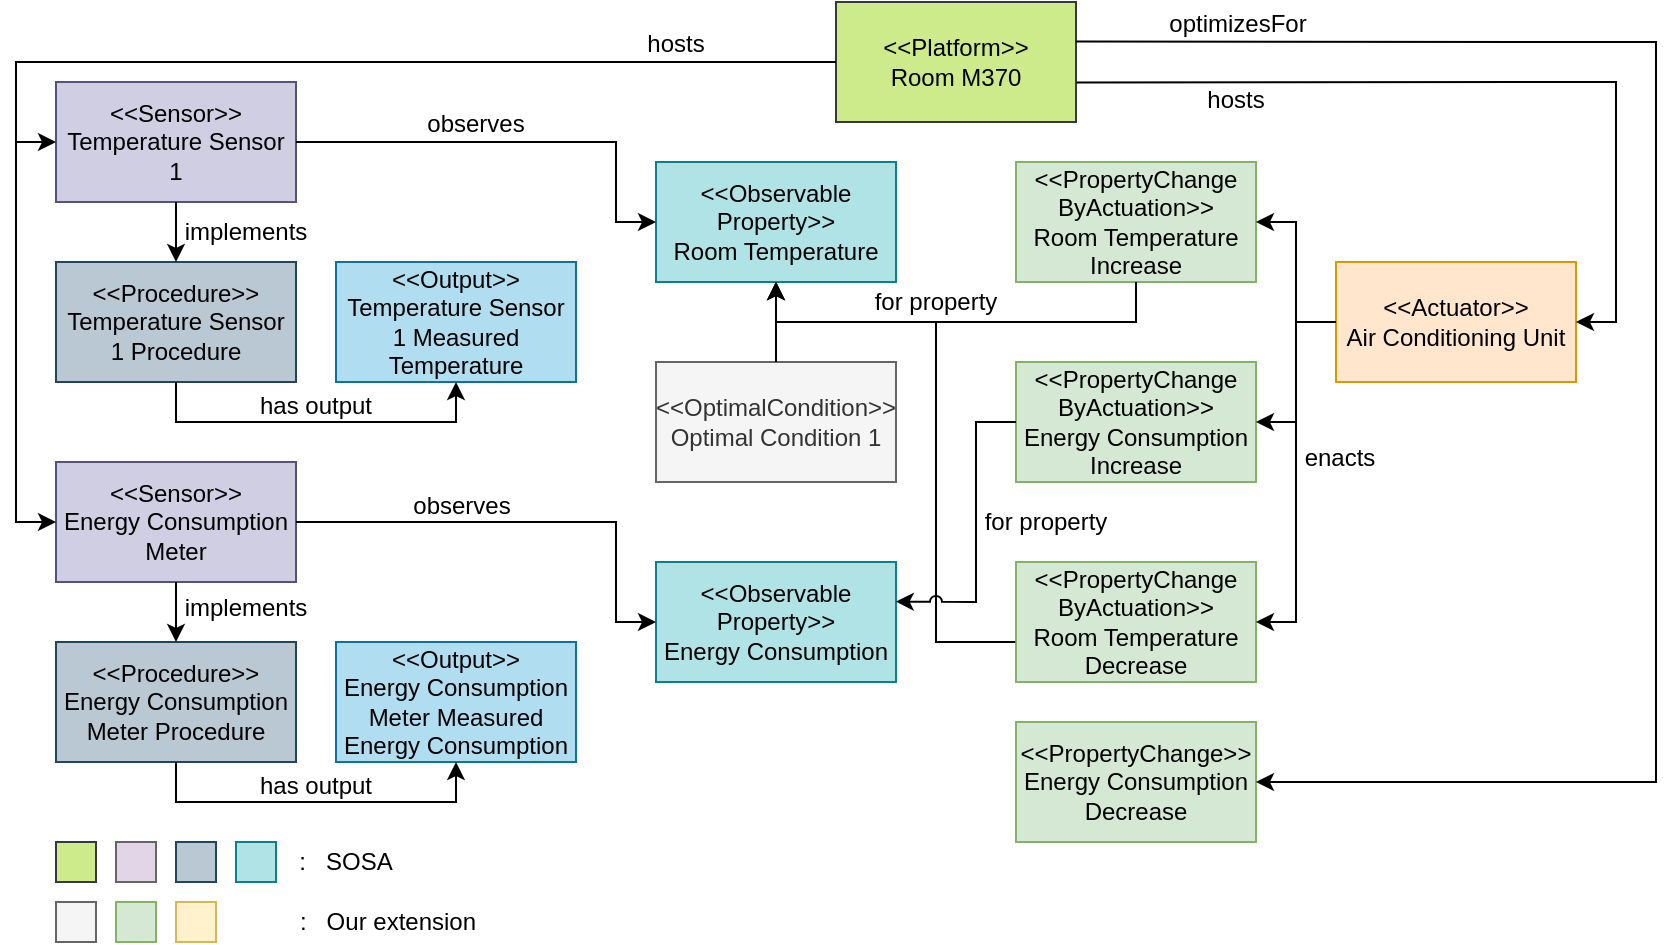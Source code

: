 <mxfile version="28.1.0">
  <diagram name="Page-1" id="PX7YQMbzcEBbd6iVwpfB">
    <mxGraphModel dx="2042" dy="669" grid="1" gridSize="10" guides="1" tooltips="1" connect="1" arrows="1" fold="1" page="1" pageScale="1" pageWidth="827" pageHeight="1169" math="0" shadow="0">
      <root>
        <mxCell id="0" />
        <mxCell id="1" parent="0" />
        <mxCell id="ssPy3o1DGzwiC5NNmDEJ-4" value="&lt;div&gt;&lt;font&gt;&amp;lt;&amp;lt;Observable&lt;/font&gt;&lt;/div&gt;&lt;div&gt;&lt;font&gt;Property&amp;gt;&amp;gt;&lt;/font&gt;&lt;/div&gt;&lt;font&gt;Energy Consumption&lt;/font&gt;" style="rounded=0;whiteSpace=wrap;html=1;fillColor=#b0e3e6;strokeColor=#0e8088;" parent="1" vertex="1">
          <mxGeometry x="270" y="320" width="120" height="60" as="geometry" />
        </mxCell>
        <mxCell id="ssPy3o1DGzwiC5NNmDEJ-5" value="&lt;div&gt;&lt;font&gt;&amp;lt;&amp;lt;PropertyChange&lt;/font&gt;&lt;/div&gt;&lt;div&gt;&lt;font&gt;ByActuation&amp;gt;&amp;gt;&lt;/font&gt;&lt;/div&gt;&lt;font&gt;Energy Consumption Increase&lt;/font&gt;" style="rounded=0;whiteSpace=wrap;html=1;fillColor=#d5e8d4;strokeColor=#82b366;" parent="1" vertex="1">
          <mxGeometry x="450" y="220" width="120" height="60" as="geometry" />
        </mxCell>
        <mxCell id="ssPy3o1DGzwiC5NNmDEJ-6" value="&lt;div&gt;&lt;font&gt;&amp;lt;&amp;lt;PropertyChange&amp;gt;&amp;gt;&lt;/font&gt;&lt;/div&gt;&lt;font&gt;Energy Consumption Decrease&lt;/font&gt;" style="rounded=0;whiteSpace=wrap;html=1;fillColor=#d5e8d4;strokeColor=#82b366;" parent="1" vertex="1">
          <mxGeometry x="450" y="400" width="120" height="60" as="geometry" />
        </mxCell>
        <mxCell id="ssPy3o1DGzwiC5NNmDEJ-7" value="&lt;div&gt;&lt;font&gt;&amp;lt;&amp;lt;Sensor&amp;gt;&amp;gt;&lt;/font&gt;&lt;/div&gt;&lt;font&gt;Energy Consumption Meter&lt;/font&gt;" style="rounded=0;whiteSpace=wrap;html=1;fillColor=#d0cee2;strokeColor=#56517e;" parent="1" vertex="1">
          <mxGeometry x="-30" y="270" width="120" height="60" as="geometry" />
        </mxCell>
        <mxCell id="ssPy3o1DGzwiC5NNmDEJ-8" value="&lt;div&gt;&lt;font&gt;&amp;lt;&amp;lt;Output&amp;gt;&amp;gt;&lt;/font&gt;&lt;/div&gt;&lt;font&gt;Energy Consumption Meter Measured Energy Consumption&lt;/font&gt;" style="rounded=0;whiteSpace=wrap;html=1;fillColor=#b1ddf0;strokeColor=#10739e;" parent="1" vertex="1">
          <mxGeometry x="110" y="360" width="120" height="60" as="geometry" />
        </mxCell>
        <mxCell id="ssPy3o1DGzwiC5NNmDEJ-9" value="&lt;div&gt;&lt;font&gt;&amp;lt;&amp;lt;Procedure&amp;gt;&amp;gt;&lt;/font&gt;&lt;/div&gt;&lt;font&gt;Energy Consumption Meter Procedure&lt;/font&gt;" style="rounded=0;whiteSpace=wrap;html=1;fillColor=#bac8d3;strokeColor=#23445d;" parent="1" vertex="1">
          <mxGeometry x="-30" y="360" width="120" height="60" as="geometry" />
        </mxCell>
        <mxCell id="ssPy3o1DGzwiC5NNmDEJ-12" value="&lt;div&gt;&lt;font&gt;&amp;lt;&amp;lt;Actuator&amp;gt;&amp;gt;&lt;/font&gt;&lt;/div&gt;&lt;font&gt;Air Conditioning Unit&lt;/font&gt;" style="rounded=0;whiteSpace=wrap;html=1;fillColor=#ffe6cc;strokeColor=#d79b00;" parent="1" vertex="1">
          <mxGeometry x="610" y="170" width="120" height="60" as="geometry" />
        </mxCell>
        <mxCell id="ssPy3o1DGzwiC5NNmDEJ-19" value="&lt;div&gt;&lt;font&gt;&amp;lt;&amp;lt;OptimalCondition&amp;gt;&amp;gt;&lt;/font&gt;&lt;/div&gt;&lt;font&gt;Optimal Condition 1&lt;/font&gt;" style="rounded=0;whiteSpace=wrap;html=1;fillColor=#f5f5f5;fontColor=#333333;strokeColor=#666666;" parent="1" vertex="1">
          <mxGeometry x="270" y="220" width="120" height="60" as="geometry" />
        </mxCell>
        <mxCell id="ssPy3o1DGzwiC5NNmDEJ-23" value="&lt;div&gt;&lt;font&gt;&amp;lt;&amp;lt;Platform&amp;gt;&amp;gt;&lt;/font&gt;&lt;/div&gt;&lt;font&gt;Room M370&lt;/font&gt;" style="rounded=0;whiteSpace=wrap;html=1;fillColor=#cdeb8b;strokeColor=#36393d;" parent="1" vertex="1">
          <mxGeometry x="360" y="40" width="120" height="60" as="geometry" />
        </mxCell>
        <mxCell id="ssPy3o1DGzwiC5NNmDEJ-24" value="&lt;div&gt;&lt;font&gt;&amp;lt;&amp;lt;Observable&lt;/font&gt;&lt;/div&gt;&lt;div&gt;&lt;font&gt;Property&amp;gt;&amp;gt;&lt;/font&gt;&lt;/div&gt;&lt;font&gt;Room Temperature&lt;/font&gt;" style="rounded=0;whiteSpace=wrap;html=1;fillColor=#b0e3e6;strokeColor=#0e8088;" parent="1" vertex="1">
          <mxGeometry x="270" y="120" width="120" height="60" as="geometry" />
        </mxCell>
        <mxCell id="ssPy3o1DGzwiC5NNmDEJ-25" value="&lt;div&gt;&lt;font&gt;&amp;lt;&amp;lt;PropertyChange&lt;/font&gt;&lt;/div&gt;&lt;div&gt;&lt;font&gt;ByActuation&amp;gt;&amp;gt;&lt;/font&gt;&lt;/div&gt;&lt;font&gt;Room Temperature Increase&lt;/font&gt;" style="rounded=0;whiteSpace=wrap;html=1;fillColor=#d5e8d4;strokeColor=#82b366;" parent="1" vertex="1">
          <mxGeometry x="450" y="120" width="120" height="60" as="geometry" />
        </mxCell>
        <mxCell id="ssPy3o1DGzwiC5NNmDEJ-27" value="&lt;div&gt;&lt;font&gt;&amp;lt;&amp;lt;Sensor&amp;gt;&amp;gt;&lt;/font&gt;&lt;/div&gt;&lt;font&gt;Temperature Sensor 1&lt;/font&gt;" style="rounded=0;whiteSpace=wrap;html=1;fillColor=#d0cee2;strokeColor=#56517e;" parent="1" vertex="1">
          <mxGeometry x="-30" y="80" width="120" height="60" as="geometry" />
        </mxCell>
        <mxCell id="ssPy3o1DGzwiC5NNmDEJ-28" value="&lt;div&gt;&lt;font&gt;&amp;lt;&amp;lt;Output&amp;gt;&amp;gt;&lt;/font&gt;&lt;/div&gt;&lt;font&gt;Temperature Sensor 1 Measured Temperature&lt;/font&gt;" style="rounded=0;whiteSpace=wrap;html=1;fillColor=#b1ddf0;strokeColor=#10739e;" parent="1" vertex="1">
          <mxGeometry x="110" y="170" width="120" height="60" as="geometry" />
        </mxCell>
        <mxCell id="ssPy3o1DGzwiC5NNmDEJ-29" value="&lt;div&gt;&lt;font&gt;&amp;lt;&amp;lt;Procedure&amp;gt;&amp;gt;&lt;/font&gt;&lt;/div&gt;&lt;font&gt;Temperature Sensor 1 Procedure&lt;/font&gt;" style="rounded=0;whiteSpace=wrap;html=1;fillColor=#bac8d3;strokeColor=#23445d;" parent="1" vertex="1">
          <mxGeometry x="-30" y="170" width="120" height="60" as="geometry" />
        </mxCell>
        <mxCell id="ssPy3o1DGzwiC5NNmDEJ-35" value="&lt;div&gt;&lt;font&gt;&amp;lt;&amp;lt;PropertyChange&lt;/font&gt;&lt;/div&gt;&lt;div&gt;&lt;font&gt;ByActuation&amp;gt;&amp;gt;&lt;/font&gt;&lt;/div&gt;&lt;font&gt;Room Temperature Decrease&lt;/font&gt;" style="rounded=0;whiteSpace=wrap;html=1;fillColor=#d5e8d4;strokeColor=#82b366;" parent="1" vertex="1">
          <mxGeometry x="450" y="320" width="120" height="60" as="geometry" />
        </mxCell>
        <mxCell id="ssPy3o1DGzwiC5NNmDEJ-37" value="" style="endArrow=classic;html=1;rounded=0;entryX=0;entryY=0.5;entryDx=0;entryDy=0;exitX=0;exitY=0.5;exitDx=0;exitDy=0;" parent="1" source="ssPy3o1DGzwiC5NNmDEJ-23" target="ssPy3o1DGzwiC5NNmDEJ-7" edge="1">
          <mxGeometry width="50" height="50" relative="1" as="geometry">
            <mxPoint x="-20" y="70" as="sourcePoint" />
            <mxPoint x="-100" y="330" as="targetPoint" />
            <Array as="points">
              <mxPoint x="-50" y="70" />
              <mxPoint x="-50" y="300" />
            </Array>
          </mxGeometry>
        </mxCell>
        <mxCell id="ssPy3o1DGzwiC5NNmDEJ-38" value="" style="endArrow=classic;html=1;rounded=0;entryX=0;entryY=0.5;entryDx=0;entryDy=0;" parent="1" target="ssPy3o1DGzwiC5NNmDEJ-27" edge="1">
          <mxGeometry width="50" height="50" relative="1" as="geometry">
            <mxPoint x="-50" y="110" as="sourcePoint" />
            <mxPoint x="-60" y="130" as="targetPoint" />
          </mxGeometry>
        </mxCell>
        <mxCell id="ssPy3o1DGzwiC5NNmDEJ-39" value="" style="endArrow=classic;html=1;rounded=0;exitX=1.003;exitY=0.671;exitDx=0;exitDy=0;entryX=1;entryY=0.5;entryDx=0;entryDy=0;exitPerimeter=0;" parent="1" source="ssPy3o1DGzwiC5NNmDEJ-23" target="ssPy3o1DGzwiC5NNmDEJ-12" edge="1">
          <mxGeometry width="50" height="50" relative="1" as="geometry">
            <mxPoint x="640" y="100" as="sourcePoint" />
            <mxPoint x="910" y="380" as="targetPoint" />
            <Array as="points">
              <mxPoint x="750" y="80" />
              <mxPoint x="750" y="200" />
            </Array>
          </mxGeometry>
        </mxCell>
        <mxCell id="ssPy3o1DGzwiC5NNmDEJ-41" value="&lt;font&gt;hosts&lt;/font&gt;" style="text;html=1;align=center;verticalAlign=middle;whiteSpace=wrap;rounded=0;" parent="1" vertex="1">
          <mxGeometry x="250" y="56" width="60" height="10" as="geometry" />
        </mxCell>
        <mxCell id="ssPy3o1DGzwiC5NNmDEJ-42" value="&lt;font&gt;hosts&lt;/font&gt;" style="text;html=1;align=center;verticalAlign=middle;whiteSpace=wrap;rounded=0;" parent="1" vertex="1">
          <mxGeometry x="530" y="84" width="60" height="10" as="geometry" />
        </mxCell>
        <mxCell id="ssPy3o1DGzwiC5NNmDEJ-43" value="" style="endArrow=classic;html=1;rounded=0;exitX=0.5;exitY=1;exitDx=0;exitDy=0;entryX=0.5;entryY=0;entryDx=0;entryDy=0;" parent="1" source="ssPy3o1DGzwiC5NNmDEJ-27" target="ssPy3o1DGzwiC5NNmDEJ-29" edge="1">
          <mxGeometry width="50" height="50" relative="1" as="geometry">
            <mxPoint x="210" y="150" as="sourcePoint" />
            <mxPoint x="260" y="100" as="targetPoint" />
          </mxGeometry>
        </mxCell>
        <mxCell id="ssPy3o1DGzwiC5NNmDEJ-44" value="&lt;font&gt;implements&lt;/font&gt;" style="text;html=1;align=center;verticalAlign=middle;whiteSpace=wrap;rounded=0;" parent="1" vertex="1">
          <mxGeometry x="32" y="150" width="66" height="10" as="geometry" />
        </mxCell>
        <mxCell id="ssPy3o1DGzwiC5NNmDEJ-45" value="" style="endArrow=classic;html=1;rounded=0;exitX=0.5;exitY=1;exitDx=0;exitDy=0;entryX=0.5;entryY=1;entryDx=0;entryDy=0;" parent="1" source="ssPy3o1DGzwiC5NNmDEJ-29" target="ssPy3o1DGzwiC5NNmDEJ-28" edge="1">
          <mxGeometry width="50" height="50" relative="1" as="geometry">
            <mxPoint x="110" y="260" as="sourcePoint" />
            <mxPoint x="180" y="260" as="targetPoint" />
            <Array as="points">
              <mxPoint x="30" y="250" />
              <mxPoint x="170" y="250" />
            </Array>
          </mxGeometry>
        </mxCell>
        <mxCell id="ssPy3o1DGzwiC5NNmDEJ-46" value="&lt;font&gt;has output&lt;/font&gt;" style="text;html=1;align=center;verticalAlign=middle;whiteSpace=wrap;rounded=0;" parent="1" vertex="1">
          <mxGeometry x="70" y="237" width="60" height="10" as="geometry" />
        </mxCell>
        <mxCell id="ssPy3o1DGzwiC5NNmDEJ-47" value="" style="endArrow=classic;html=1;rounded=0;exitX=0.5;exitY=1;exitDx=0;exitDy=0;entryX=0.5;entryY=0;entryDx=0;entryDy=0;" parent="1" source="ssPy3o1DGzwiC5NNmDEJ-7" target="ssPy3o1DGzwiC5NNmDEJ-9" edge="1">
          <mxGeometry width="50" height="50" relative="1" as="geometry">
            <mxPoint x="140" y="350" as="sourcePoint" />
            <mxPoint x="190" y="300" as="targetPoint" />
          </mxGeometry>
        </mxCell>
        <mxCell id="ssPy3o1DGzwiC5NNmDEJ-48" value="" style="endArrow=classic;html=1;rounded=0;exitX=0.5;exitY=1;exitDx=0;exitDy=0;entryX=0.5;entryY=1;entryDx=0;entryDy=0;" parent="1" source="ssPy3o1DGzwiC5NNmDEJ-9" target="ssPy3o1DGzwiC5NNmDEJ-8" edge="1">
          <mxGeometry width="50" height="50" relative="1" as="geometry">
            <mxPoint x="110" y="380" as="sourcePoint" />
            <mxPoint x="160" y="330" as="targetPoint" />
            <Array as="points">
              <mxPoint x="30" y="440" />
              <mxPoint x="170" y="440" />
            </Array>
          </mxGeometry>
        </mxCell>
        <mxCell id="ssPy3o1DGzwiC5NNmDEJ-49" value="&lt;font&gt;has output&lt;/font&gt;" style="text;html=1;align=center;verticalAlign=middle;whiteSpace=wrap;rounded=0;" parent="1" vertex="1">
          <mxGeometry x="70" y="427" width="60" height="10" as="geometry" />
        </mxCell>
        <mxCell id="ssPy3o1DGzwiC5NNmDEJ-50" value="&lt;font&gt;implements&lt;/font&gt;" style="text;html=1;align=center;verticalAlign=middle;whiteSpace=wrap;rounded=0;" parent="1" vertex="1">
          <mxGeometry x="32" y="338" width="66" height="10" as="geometry" />
        </mxCell>
        <mxCell id="ssPy3o1DGzwiC5NNmDEJ-57" value="" style="endArrow=classic;html=1;rounded=0;exitX=1;exitY=0.5;exitDx=0;exitDy=0;entryX=0;entryY=0.5;entryDx=0;entryDy=0;" parent="1" source="ssPy3o1DGzwiC5NNmDEJ-27" target="ssPy3o1DGzwiC5NNmDEJ-24" edge="1">
          <mxGeometry width="50" height="50" relative="1" as="geometry">
            <mxPoint x="130" y="150" as="sourcePoint" />
            <mxPoint x="180" y="100" as="targetPoint" />
            <Array as="points">
              <mxPoint x="250" y="110" />
              <mxPoint x="250" y="150" />
            </Array>
          </mxGeometry>
        </mxCell>
        <mxCell id="ssPy3o1DGzwiC5NNmDEJ-58" value="&lt;font&gt;observes&lt;/font&gt;" style="text;html=1;align=center;verticalAlign=middle;whiteSpace=wrap;rounded=0;" parent="1" vertex="1">
          <mxGeometry x="150" y="96" width="60" height="10" as="geometry" />
        </mxCell>
        <mxCell id="ssPy3o1DGzwiC5NNmDEJ-60" value="" style="endArrow=classic;html=1;rounded=0;exitX=1;exitY=0.5;exitDx=0;exitDy=0;entryX=0;entryY=0.5;entryDx=0;entryDy=0;" parent="1" source="ssPy3o1DGzwiC5NNmDEJ-7" target="ssPy3o1DGzwiC5NNmDEJ-4" edge="1">
          <mxGeometry width="50" height="50" relative="1" as="geometry">
            <mxPoint x="43" y="302" as="sourcePoint" />
            <mxPoint x="160" y="280" as="targetPoint" />
            <Array as="points">
              <mxPoint x="250" y="300" />
              <mxPoint x="250" y="350" />
            </Array>
          </mxGeometry>
        </mxCell>
        <mxCell id="ssPy3o1DGzwiC5NNmDEJ-61" value="&lt;font&gt;observes&lt;/font&gt;" style="text;html=1;align=center;verticalAlign=middle;whiteSpace=wrap;rounded=0;" parent="1" vertex="1">
          <mxGeometry x="143" y="287" width="60" height="10" as="geometry" />
        </mxCell>
        <mxCell id="ssPy3o1DGzwiC5NNmDEJ-63" value="" style="endArrow=classic;html=1;rounded=0;exitX=0.5;exitY=0;exitDx=0;exitDy=0;entryX=0.5;entryY=1;entryDx=0;entryDy=0;" parent="1" edge="1">
          <mxGeometry width="50" height="50" relative="1" as="geometry">
            <mxPoint x="330" y="220" as="sourcePoint" />
            <mxPoint x="330" y="180" as="targetPoint" />
          </mxGeometry>
        </mxCell>
        <mxCell id="ssPy3o1DGzwiC5NNmDEJ-66" value="&lt;font&gt;for property&lt;/font&gt;" style="text;html=1;align=center;verticalAlign=middle;whiteSpace=wrap;rounded=0;" parent="1" vertex="1">
          <mxGeometry x="375" y="185" width="70" height="10" as="geometry" />
        </mxCell>
        <mxCell id="ssPy3o1DGzwiC5NNmDEJ-70" value="" style="endArrow=classic;html=1;rounded=0;exitX=0.5;exitY=1;exitDx=0;exitDy=0;" parent="1" source="ssPy3o1DGzwiC5NNmDEJ-25" edge="1">
          <mxGeometry width="50" height="50" relative="1" as="geometry">
            <mxPoint x="560" y="210" as="sourcePoint" />
            <mxPoint x="330" y="180" as="targetPoint" />
            <Array as="points">
              <mxPoint x="510" y="200" />
              <mxPoint x="330" y="200" />
            </Array>
          </mxGeometry>
        </mxCell>
        <mxCell id="ssPy3o1DGzwiC5NNmDEJ-71" value="" style="endArrow=classic;html=1;rounded=0;exitX=-0.003;exitY=0.666;exitDx=0;exitDy=0;entryX=0.5;entryY=1;entryDx=0;entryDy=0;exitPerimeter=0;" parent="1" source="ssPy3o1DGzwiC5NNmDEJ-35" target="ssPy3o1DGzwiC5NNmDEJ-24" edge="1">
          <mxGeometry width="50" height="50" relative="1" as="geometry">
            <mxPoint x="450" y="342" as="sourcePoint" />
            <mxPoint x="410" y="212" as="targetPoint" />
            <Array as="points">
              <mxPoint x="410" y="360" />
              <mxPoint x="410" y="200" />
              <mxPoint x="330" y="200" />
            </Array>
          </mxGeometry>
        </mxCell>
        <mxCell id="ssPy3o1DGzwiC5NNmDEJ-72" value="" style="endArrow=classic;html=1;rounded=0;exitX=0;exitY=0.5;exitDx=0;exitDy=0;entryX=0.999;entryY=0.33;entryDx=0;entryDy=0;entryPerimeter=0;jumpStyle=arc;" parent="1" source="ssPy3o1DGzwiC5NNmDEJ-5" target="ssPy3o1DGzwiC5NNmDEJ-4" edge="1">
          <mxGeometry width="50" height="50" relative="1" as="geometry">
            <mxPoint x="370" y="430" as="sourcePoint" />
            <mxPoint x="420" y="380" as="targetPoint" />
            <Array as="points">
              <mxPoint x="430" y="250" />
              <mxPoint x="430" y="340" />
            </Array>
          </mxGeometry>
        </mxCell>
        <mxCell id="ssPy3o1DGzwiC5NNmDEJ-73" value="&lt;font&gt;for property&lt;/font&gt;" style="text;html=1;align=center;verticalAlign=middle;whiteSpace=wrap;rounded=0;" parent="1" vertex="1">
          <mxGeometry x="430" y="296" width="70" height="8" as="geometry" />
        </mxCell>
        <mxCell id="ssPy3o1DGzwiC5NNmDEJ-77" value="&lt;font&gt;enacts&lt;/font&gt;" style="text;html=1;align=center;verticalAlign=middle;whiteSpace=wrap;rounded=0;" parent="1" vertex="1">
          <mxGeometry x="592" y="265" width="40" height="5" as="geometry" />
        </mxCell>
        <mxCell id="ssPy3o1DGzwiC5NNmDEJ-86" value="" style="endArrow=classic;html=1;rounded=0;exitX=0.998;exitY=0.33;exitDx=0;exitDy=0;exitPerimeter=0;entryX=1;entryY=0.5;entryDx=0;entryDy=0;" parent="1" source="ssPy3o1DGzwiC5NNmDEJ-23" target="ssPy3o1DGzwiC5NNmDEJ-6" edge="1">
          <mxGeometry width="50" height="50" relative="1" as="geometry">
            <mxPoint x="520" y="50" as="sourcePoint" />
            <mxPoint x="940" y="460" as="targetPoint" />
            <Array as="points">
              <mxPoint x="770" y="60" />
              <mxPoint x="770" y="430" />
            </Array>
          </mxGeometry>
        </mxCell>
        <mxCell id="ssPy3o1DGzwiC5NNmDEJ-88" value="&lt;font&gt;optimizesFor&lt;/font&gt;" style="text;html=1;align=center;verticalAlign=middle;whiteSpace=wrap;rounded=0;" parent="1" vertex="1">
          <mxGeometry x="521" y="47" width="80" height="7" as="geometry" />
        </mxCell>
        <mxCell id="AHH-V25yqIQcLWXXxbjB-1" value="" style="rounded=0;whiteSpace=wrap;html=1;fillColor=#cdeb8b;strokeColor=#36393d;" parent="1" vertex="1">
          <mxGeometry x="-30" y="460" width="20" height="20" as="geometry" />
        </mxCell>
        <mxCell id="AHH-V25yqIQcLWXXxbjB-2" value="" style="rounded=0;whiteSpace=wrap;html=1;fillColor=#e1d5e7;strokeColor=#666666;" parent="1" vertex="1">
          <mxGeometry y="460" width="20" height="20" as="geometry" />
        </mxCell>
        <mxCell id="AHH-V25yqIQcLWXXxbjB-3" value="" style="rounded=0;whiteSpace=wrap;html=1;fillColor=#bac8d3;strokeColor=#23445d;" parent="1" vertex="1">
          <mxGeometry x="30" y="460" width="20" height="20" as="geometry" />
        </mxCell>
        <mxCell id="AHH-V25yqIQcLWXXxbjB-4" value="" style="rounded=0;whiteSpace=wrap;html=1;fillColor=#b0e3e6;strokeColor=#0e8088;" parent="1" vertex="1">
          <mxGeometry x="60" y="460" width="20" height="20" as="geometry" />
        </mxCell>
        <mxCell id="AHH-V25yqIQcLWXXxbjB-5" value=":&amp;nbsp; &amp;nbsp;SOSA" style="text;html=1;align=center;verticalAlign=middle;whiteSpace=wrap;rounded=0;" parent="1" vertex="1">
          <mxGeometry x="90" y="460" width="50" height="20" as="geometry" />
        </mxCell>
        <mxCell id="AHH-V25yqIQcLWXXxbjB-6" value="" style="rounded=0;whiteSpace=wrap;html=1;fillColor=#f5f5f5;fontColor=#333333;strokeColor=#666666;" parent="1" vertex="1">
          <mxGeometry x="-30" y="490" width="20" height="20" as="geometry" />
        </mxCell>
        <mxCell id="AHH-V25yqIQcLWXXxbjB-7" value="" style="rounded=0;whiteSpace=wrap;html=1;fillColor=#d5e8d4;strokeColor=#82b366;" parent="1" vertex="1">
          <mxGeometry y="490" width="20" height="20" as="geometry" />
        </mxCell>
        <mxCell id="AHH-V25yqIQcLWXXxbjB-8" value="" style="rounded=0;whiteSpace=wrap;html=1;fillColor=#fff2cc;strokeColor=#d6b656;" parent="1" vertex="1">
          <mxGeometry x="30" y="490" width="20" height="20" as="geometry" />
        </mxCell>
        <mxCell id="AHH-V25yqIQcLWXXxbjB-9" value=":&amp;nbsp; &amp;nbsp;Our extension" style="text;html=1;align=center;verticalAlign=middle;whiteSpace=wrap;rounded=0;" parent="1" vertex="1">
          <mxGeometry x="81" y="490" width="110" height="20" as="geometry" />
        </mxCell>
        <mxCell id="4R2DrcMHLHbAf5RJaz1p-1" value="" style="endArrow=classic;html=1;rounded=0;exitX=0;exitY=0.5;exitDx=0;exitDy=0;entryX=1;entryY=0.5;entryDx=0;entryDy=0;" edge="1" parent="1" source="ssPy3o1DGzwiC5NNmDEJ-12" target="ssPy3o1DGzwiC5NNmDEJ-25">
          <mxGeometry width="50" height="50" relative="1" as="geometry">
            <mxPoint x="680" y="350" as="sourcePoint" />
            <mxPoint x="590" y="200" as="targetPoint" />
            <Array as="points">
              <mxPoint x="590" y="200" />
              <mxPoint x="590" y="150" />
            </Array>
          </mxGeometry>
        </mxCell>
        <mxCell id="4R2DrcMHLHbAf5RJaz1p-3" value="" style="endArrow=classic;html=1;rounded=0;exitX=0;exitY=0.5;exitDx=0;exitDy=0;entryX=1;entryY=0.5;entryDx=0;entryDy=0;" edge="1" parent="1" source="ssPy3o1DGzwiC5NNmDEJ-12" target="ssPy3o1DGzwiC5NNmDEJ-5">
          <mxGeometry width="50" height="50" relative="1" as="geometry">
            <mxPoint x="660" y="310" as="sourcePoint" />
            <mxPoint x="710" y="260" as="targetPoint" />
            <Array as="points">
              <mxPoint x="590" y="200" />
              <mxPoint x="590" y="250" />
            </Array>
          </mxGeometry>
        </mxCell>
        <mxCell id="4R2DrcMHLHbAf5RJaz1p-4" value="" style="endArrow=classic;html=1;rounded=0;exitX=0;exitY=0.5;exitDx=0;exitDy=0;entryX=1;entryY=0.5;entryDx=0;entryDy=0;" edge="1" parent="1" source="ssPy3o1DGzwiC5NNmDEJ-12" target="ssPy3o1DGzwiC5NNmDEJ-35">
          <mxGeometry width="50" height="50" relative="1" as="geometry">
            <mxPoint x="710" y="320" as="sourcePoint" />
            <mxPoint x="760" y="270" as="targetPoint" />
            <Array as="points">
              <mxPoint x="590" y="200" />
              <mxPoint x="590" y="350" />
            </Array>
          </mxGeometry>
        </mxCell>
      </root>
    </mxGraphModel>
  </diagram>
</mxfile>
